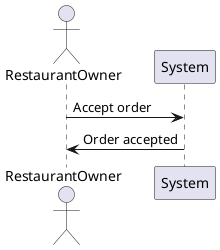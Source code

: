 @startuml
actor RestaurantOwner
RestaurantOwner -> System: Accept order
System -> RestaurantOwner: Order accepted
@enduml